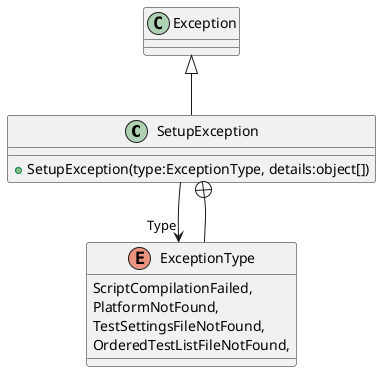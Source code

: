 @startuml
class SetupException {
    + SetupException(type:ExceptionType, details:object[])
}
enum ExceptionType {
    ScriptCompilationFailed,
    PlatformNotFound,
    TestSettingsFileNotFound,
    OrderedTestListFileNotFound,
}
Exception <|-- SetupException
SetupException --> "Type" ExceptionType
SetupException +-- ExceptionType
@enduml
